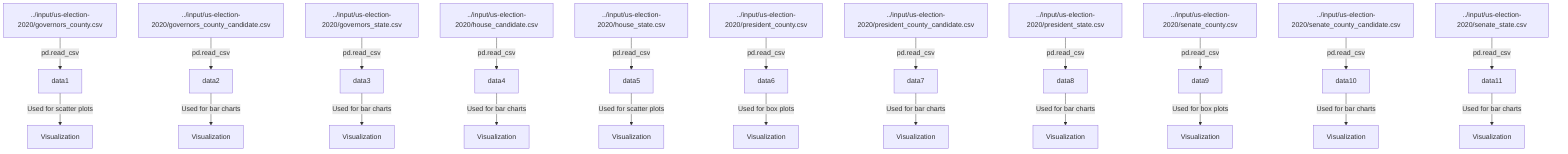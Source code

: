 flowchart TD
    %% Data Sources
    DS1["../input/us-election-2020/governors_county.csv"]
    DS2["../input/us-election-2020/governors_county_candidate.csv"]
    DS3["../input/us-election-2020/governors_state.csv"]
    DS4["../input/us-election-2020/house_candidate.csv"]
    DS5["../input/us-election-2020/house_state.csv"]
    DS6["../input/us-election-2020/president_county.csv"]
    DS7["../input/us-election-2020/president_county_candidate.csv"]
    DS8["../input/us-election-2020/president_state.csv"]
    DS9["../input/us-election-2020/senate_county.csv"]
    DS10["../input/us-election-2020/senate_county_candidate.csv"]
    DS11["../input/us-election-2020/senate_state.csv"]

    %% Data Variables
    V1["data1"]
    V2["data2"]
    V3["data3"]
    V4["data4"]
    V5["data5"]
    V6["data6"]
    V7["data7"]
    V8["data8"]
    V9["data9"]
    V10["data10"]
    V11["data11"]

    %% Data Source to Variable Mapping
    DS1 -->|"pd.read_csv"| V1
    DS2 -->|"pd.read_csv"| V2
    DS3 -->|"pd.read_csv"| V3
    DS4 -->|"pd.read_csv"| V4
    DS5 -->|"pd.read_csv"| V5
    DS6 -->|"pd.read_csv"| V6
    DS7 -->|"pd.read_csv"| V7
    DS8 -->|"pd.read_csv"| V8
    DS9 -->|"pd.read_csv"| V9
    DS10 -->|"pd.read_csv"| V10
    DS11 -->|"pd.read_csv"| V11

    %% Data Usage
    V1 -->|"Used for scatter plots"| P1["Visualization"]
    V2 -->|"Used for bar charts"| P2["Visualization"]
    V3 -->|"Used for bar charts"| P3["Visualization"]
    V4 -->|"Used for bar charts"| P4["Visualization"]
    V5 -->|"Used for scatter plots"| P5["Visualization"]
    V6 -->|"Used for box plots"| P6["Visualization"]
    V7 -->|"Used for bar charts"| P7["Visualization"]
    V8 -->|"Used for bar charts"| P8["Visualization"]
    V9 -->|"Used for box plots"| P9["Visualization"]
    V10 -->|"Used for bar charts"| P10["Visualization"]
    V11 -->|"Used for bar charts"| P11["Visualization"]